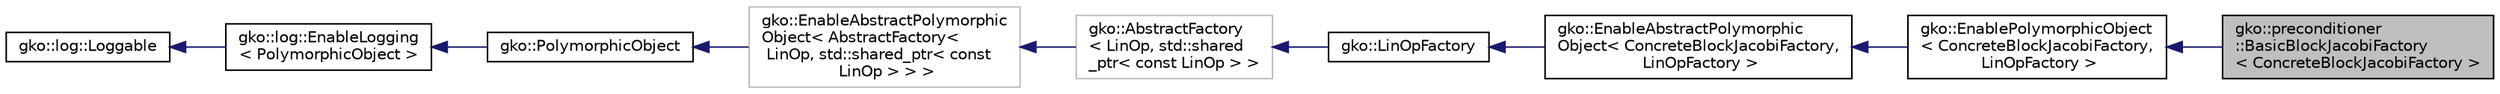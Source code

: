 digraph "gko::preconditioner::BasicBlockJacobiFactory&lt; ConcreteBlockJacobiFactory &gt;"
{
 // INTERACTIVE_SVG=YES
  edge [fontname="Helvetica",fontsize="10",labelfontname="Helvetica",labelfontsize="10"];
  node [fontname="Helvetica",fontsize="10",shape=record];
  rankdir="LR";
  Node1 [label="gko::preconditioner\l::BasicBlockJacobiFactory\l\< ConcreteBlockJacobiFactory \>",height=0.2,width=0.4,color="black", fillcolor="grey75", style="filled", fontcolor="black"];
  Node2 -> Node1 [dir="back",color="midnightblue",fontsize="10",style="solid",fontname="Helvetica"];
  Node2 [label="gko::EnablePolymorphicObject\l\< ConcreteBlockJacobiFactory,\l LinOpFactory \>",height=0.2,width=0.4,color="black", fillcolor="white", style="filled",URL="$classgko_1_1EnablePolymorphicObject.html"];
  Node3 -> Node2 [dir="back",color="midnightblue",fontsize="10",style="solid",fontname="Helvetica"];
  Node3 [label="gko::EnableAbstractPolymorphic\lObject\< ConcreteBlockJacobiFactory,\l LinOpFactory \>",height=0.2,width=0.4,color="black", fillcolor="white", style="filled",URL="$classgko_1_1EnableAbstractPolymorphicObject.html"];
  Node4 -> Node3 [dir="back",color="midnightblue",fontsize="10",style="solid",fontname="Helvetica"];
  Node4 [label="gko::LinOpFactory",height=0.2,width=0.4,color="black", fillcolor="white", style="filled",URL="$classgko_1_1LinOpFactory.html",tooltip="A LinOpFactory represents a higher order mapping which transforms one linear operator into another..."];
  Node5 -> Node4 [dir="back",color="midnightblue",fontsize="10",style="solid",fontname="Helvetica"];
  Node5 [label="gko::AbstractFactory\l\< LinOp, std::shared\l_ptr\< const LinOp \> \>",height=0.2,width=0.4,color="grey75", fillcolor="white", style="filled"];
  Node6 -> Node5 [dir="back",color="midnightblue",fontsize="10",style="solid",fontname="Helvetica"];
  Node6 [label="gko::EnableAbstractPolymorphic\lObject\< AbstractFactory\<\l LinOp, std::shared_ptr\< const\l LinOp \> \> \>",height=0.2,width=0.4,color="grey75", fillcolor="white", style="filled"];
  Node7 -> Node6 [dir="back",color="midnightblue",fontsize="10",style="solid",fontname="Helvetica"];
  Node7 [label="gko::PolymorphicObject",height=0.2,width=0.4,color="black", fillcolor="white", style="filled",URL="$classgko_1_1PolymorphicObject.html",tooltip="A PolymorphicObject is the abstract base for all \"heavy\" objects in Ginkgo that behave polymorphicall..."];
  Node8 -> Node7 [dir="back",color="midnightblue",fontsize="10",style="solid",fontname="Helvetica"];
  Node8 [label="gko::log::EnableLogging\l\< PolymorphicObject \>",height=0.2,width=0.4,color="black", fillcolor="white", style="filled",URL="$classgko_1_1log_1_1EnableLogging.html"];
  Node9 -> Node8 [dir="back",color="midnightblue",fontsize="10",style="solid",fontname="Helvetica"];
  Node9 [label="gko::log::Loggable",height=0.2,width=0.4,color="black", fillcolor="white", style="filled",URL="$classgko_1_1log_1_1Loggable.html",tooltip="Loggable class is an interface which should be implemented by classes wanting to support logging..."];
}
